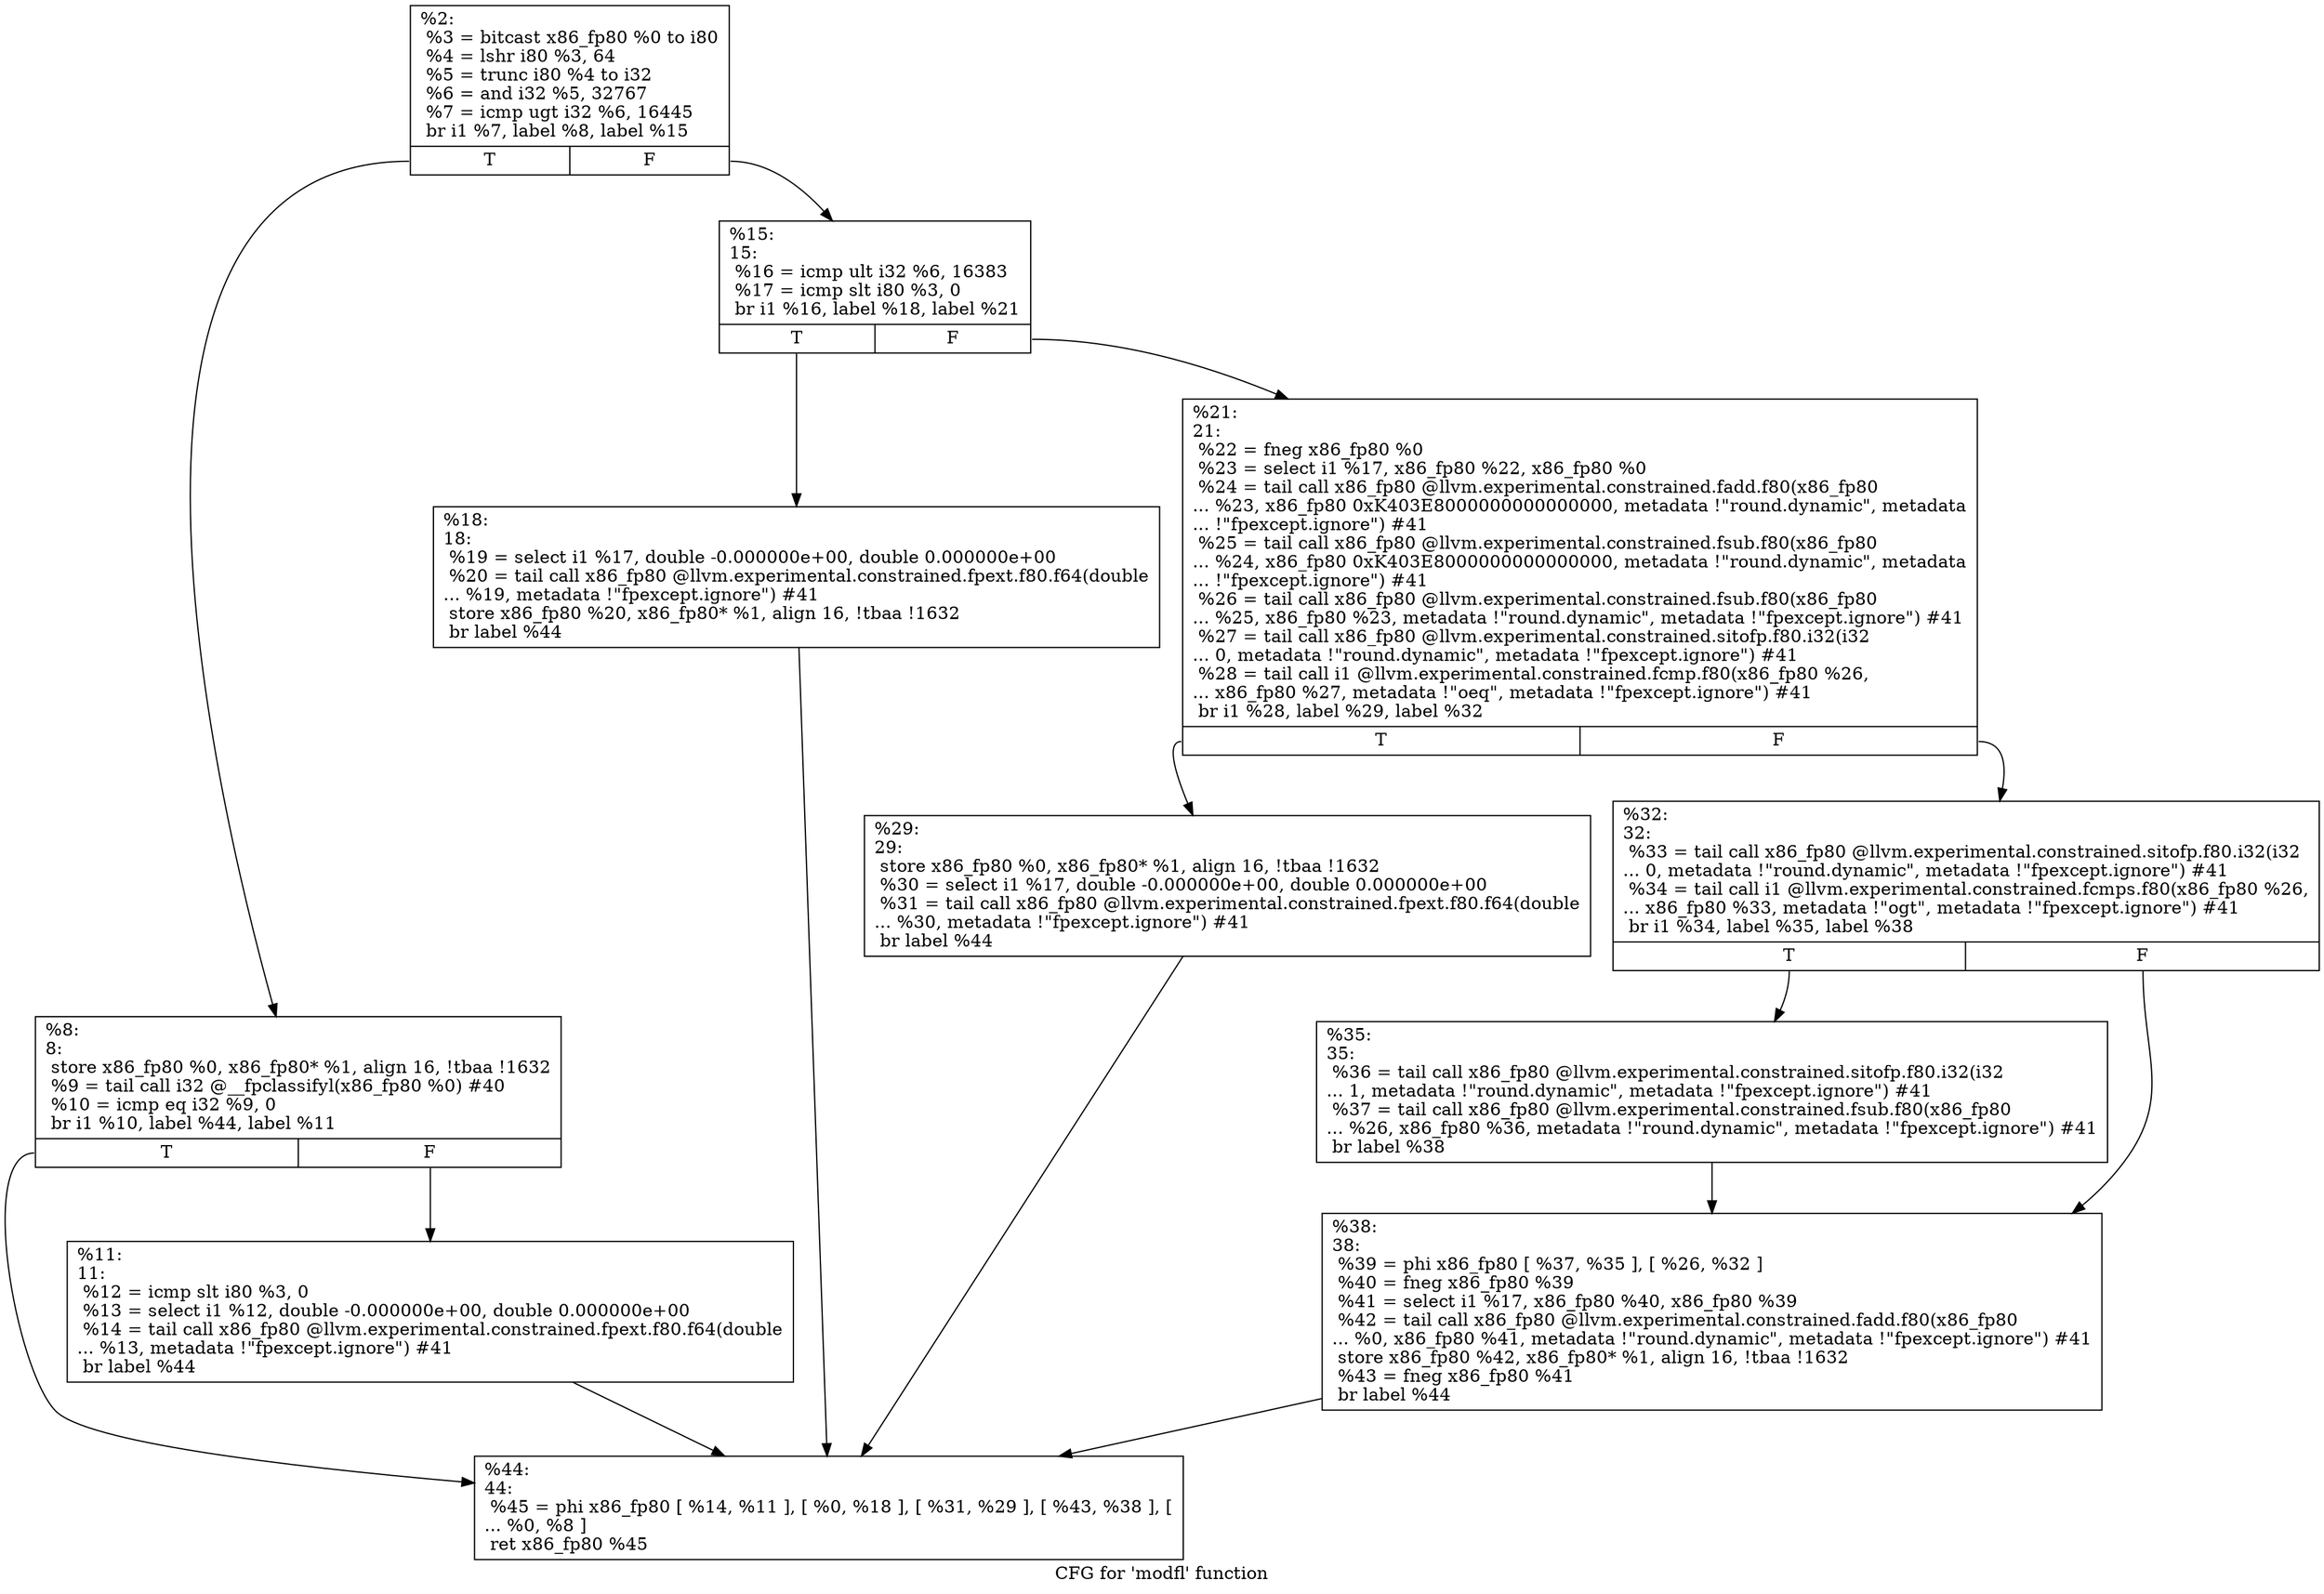 digraph "CFG for 'modfl' function" {
	label="CFG for 'modfl' function";

	Node0x17a6360 [shape=record,label="{%2:\l  %3 = bitcast x86_fp80 %0 to i80\l  %4 = lshr i80 %3, 64\l  %5 = trunc i80 %4 to i32\l  %6 = and i32 %5, 32767\l  %7 = icmp ugt i32 %6, 16445\l  br i1 %7, label %8, label %15\l|{<s0>T|<s1>F}}"];
	Node0x17a6360:s0 -> Node0x17a6470;
	Node0x17a6360:s1 -> Node0x17a6510;
	Node0x17a6470 [shape=record,label="{%8:\l8:                                                \l  store x86_fp80 %0, x86_fp80* %1, align 16, !tbaa !1632\l  %9 = tail call i32 @__fpclassifyl(x86_fp80 %0) #40\l  %10 = icmp eq i32 %9, 0\l  br i1 %10, label %44, label %11\l|{<s0>T|<s1>F}}"];
	Node0x17a6470:s0 -> Node0x17a6740;
	Node0x17a6470:s1 -> Node0x17a64c0;
	Node0x17a64c0 [shape=record,label="{%11:\l11:                                               \l  %12 = icmp slt i80 %3, 0\l  %13 = select i1 %12, double -0.000000e+00, double 0.000000e+00\l  %14 = tail call x86_fp80 @llvm.experimental.constrained.fpext.f80.f64(double\l... %13, metadata !\"fpexcept.ignore\") #41\l  br label %44\l}"];
	Node0x17a64c0 -> Node0x17a6740;
	Node0x17a6510 [shape=record,label="{%15:\l15:                                               \l  %16 = icmp ult i32 %6, 16383\l  %17 = icmp slt i80 %3, 0\l  br i1 %16, label %18, label %21\l|{<s0>T|<s1>F}}"];
	Node0x17a6510:s0 -> Node0x17a6560;
	Node0x17a6510:s1 -> Node0x17a65b0;
	Node0x17a6560 [shape=record,label="{%18:\l18:                                               \l  %19 = select i1 %17, double -0.000000e+00, double 0.000000e+00\l  %20 = tail call x86_fp80 @llvm.experimental.constrained.fpext.f80.f64(double\l... %19, metadata !\"fpexcept.ignore\") #41\l  store x86_fp80 %20, x86_fp80* %1, align 16, !tbaa !1632\l  br label %44\l}"];
	Node0x17a6560 -> Node0x17a6740;
	Node0x17a65b0 [shape=record,label="{%21:\l21:                                               \l  %22 = fneg x86_fp80 %0\l  %23 = select i1 %17, x86_fp80 %22, x86_fp80 %0\l  %24 = tail call x86_fp80 @llvm.experimental.constrained.fadd.f80(x86_fp80\l... %23, x86_fp80 0xK403E8000000000000000, metadata !\"round.dynamic\", metadata\l... !\"fpexcept.ignore\") #41\l  %25 = tail call x86_fp80 @llvm.experimental.constrained.fsub.f80(x86_fp80\l... %24, x86_fp80 0xK403E8000000000000000, metadata !\"round.dynamic\", metadata\l... !\"fpexcept.ignore\") #41\l  %26 = tail call x86_fp80 @llvm.experimental.constrained.fsub.f80(x86_fp80\l... %25, x86_fp80 %23, metadata !\"round.dynamic\", metadata !\"fpexcept.ignore\") #41\l  %27 = tail call x86_fp80 @llvm.experimental.constrained.sitofp.f80.i32(i32\l... 0, metadata !\"round.dynamic\", metadata !\"fpexcept.ignore\") #41\l  %28 = tail call i1 @llvm.experimental.constrained.fcmp.f80(x86_fp80 %26,\l... x86_fp80 %27, metadata !\"oeq\", metadata !\"fpexcept.ignore\") #41\l  br i1 %28, label %29, label %32\l|{<s0>T|<s1>F}}"];
	Node0x17a65b0:s0 -> Node0x17a6600;
	Node0x17a65b0:s1 -> Node0x17a6650;
	Node0x17a6600 [shape=record,label="{%29:\l29:                                               \l  store x86_fp80 %0, x86_fp80* %1, align 16, !tbaa !1632\l  %30 = select i1 %17, double -0.000000e+00, double 0.000000e+00\l  %31 = tail call x86_fp80 @llvm.experimental.constrained.fpext.f80.f64(double\l... %30, metadata !\"fpexcept.ignore\") #41\l  br label %44\l}"];
	Node0x17a6600 -> Node0x17a6740;
	Node0x17a6650 [shape=record,label="{%32:\l32:                                               \l  %33 = tail call x86_fp80 @llvm.experimental.constrained.sitofp.f80.i32(i32\l... 0, metadata !\"round.dynamic\", metadata !\"fpexcept.ignore\") #41\l  %34 = tail call i1 @llvm.experimental.constrained.fcmps.f80(x86_fp80 %26,\l... x86_fp80 %33, metadata !\"ogt\", metadata !\"fpexcept.ignore\") #41\l  br i1 %34, label %35, label %38\l|{<s0>T|<s1>F}}"];
	Node0x17a6650:s0 -> Node0x17a66a0;
	Node0x17a6650:s1 -> Node0x17a66f0;
	Node0x17a66a0 [shape=record,label="{%35:\l35:                                               \l  %36 = tail call x86_fp80 @llvm.experimental.constrained.sitofp.f80.i32(i32\l... 1, metadata !\"round.dynamic\", metadata !\"fpexcept.ignore\") #41\l  %37 = tail call x86_fp80 @llvm.experimental.constrained.fsub.f80(x86_fp80\l... %26, x86_fp80 %36, metadata !\"round.dynamic\", metadata !\"fpexcept.ignore\") #41\l  br label %38\l}"];
	Node0x17a66a0 -> Node0x17a66f0;
	Node0x17a66f0 [shape=record,label="{%38:\l38:                                               \l  %39 = phi x86_fp80 [ %37, %35 ], [ %26, %32 ]\l  %40 = fneg x86_fp80 %39\l  %41 = select i1 %17, x86_fp80 %40, x86_fp80 %39\l  %42 = tail call x86_fp80 @llvm.experimental.constrained.fadd.f80(x86_fp80\l... %0, x86_fp80 %41, metadata !\"round.dynamic\", metadata !\"fpexcept.ignore\") #41\l  store x86_fp80 %42, x86_fp80* %1, align 16, !tbaa !1632\l  %43 = fneg x86_fp80 %41\l  br label %44\l}"];
	Node0x17a66f0 -> Node0x17a6740;
	Node0x17a6740 [shape=record,label="{%44:\l44:                                               \l  %45 = phi x86_fp80 [ %14, %11 ], [ %0, %18 ], [ %31, %29 ], [ %43, %38 ], [\l... %0, %8 ]\l  ret x86_fp80 %45\l}"];
}
